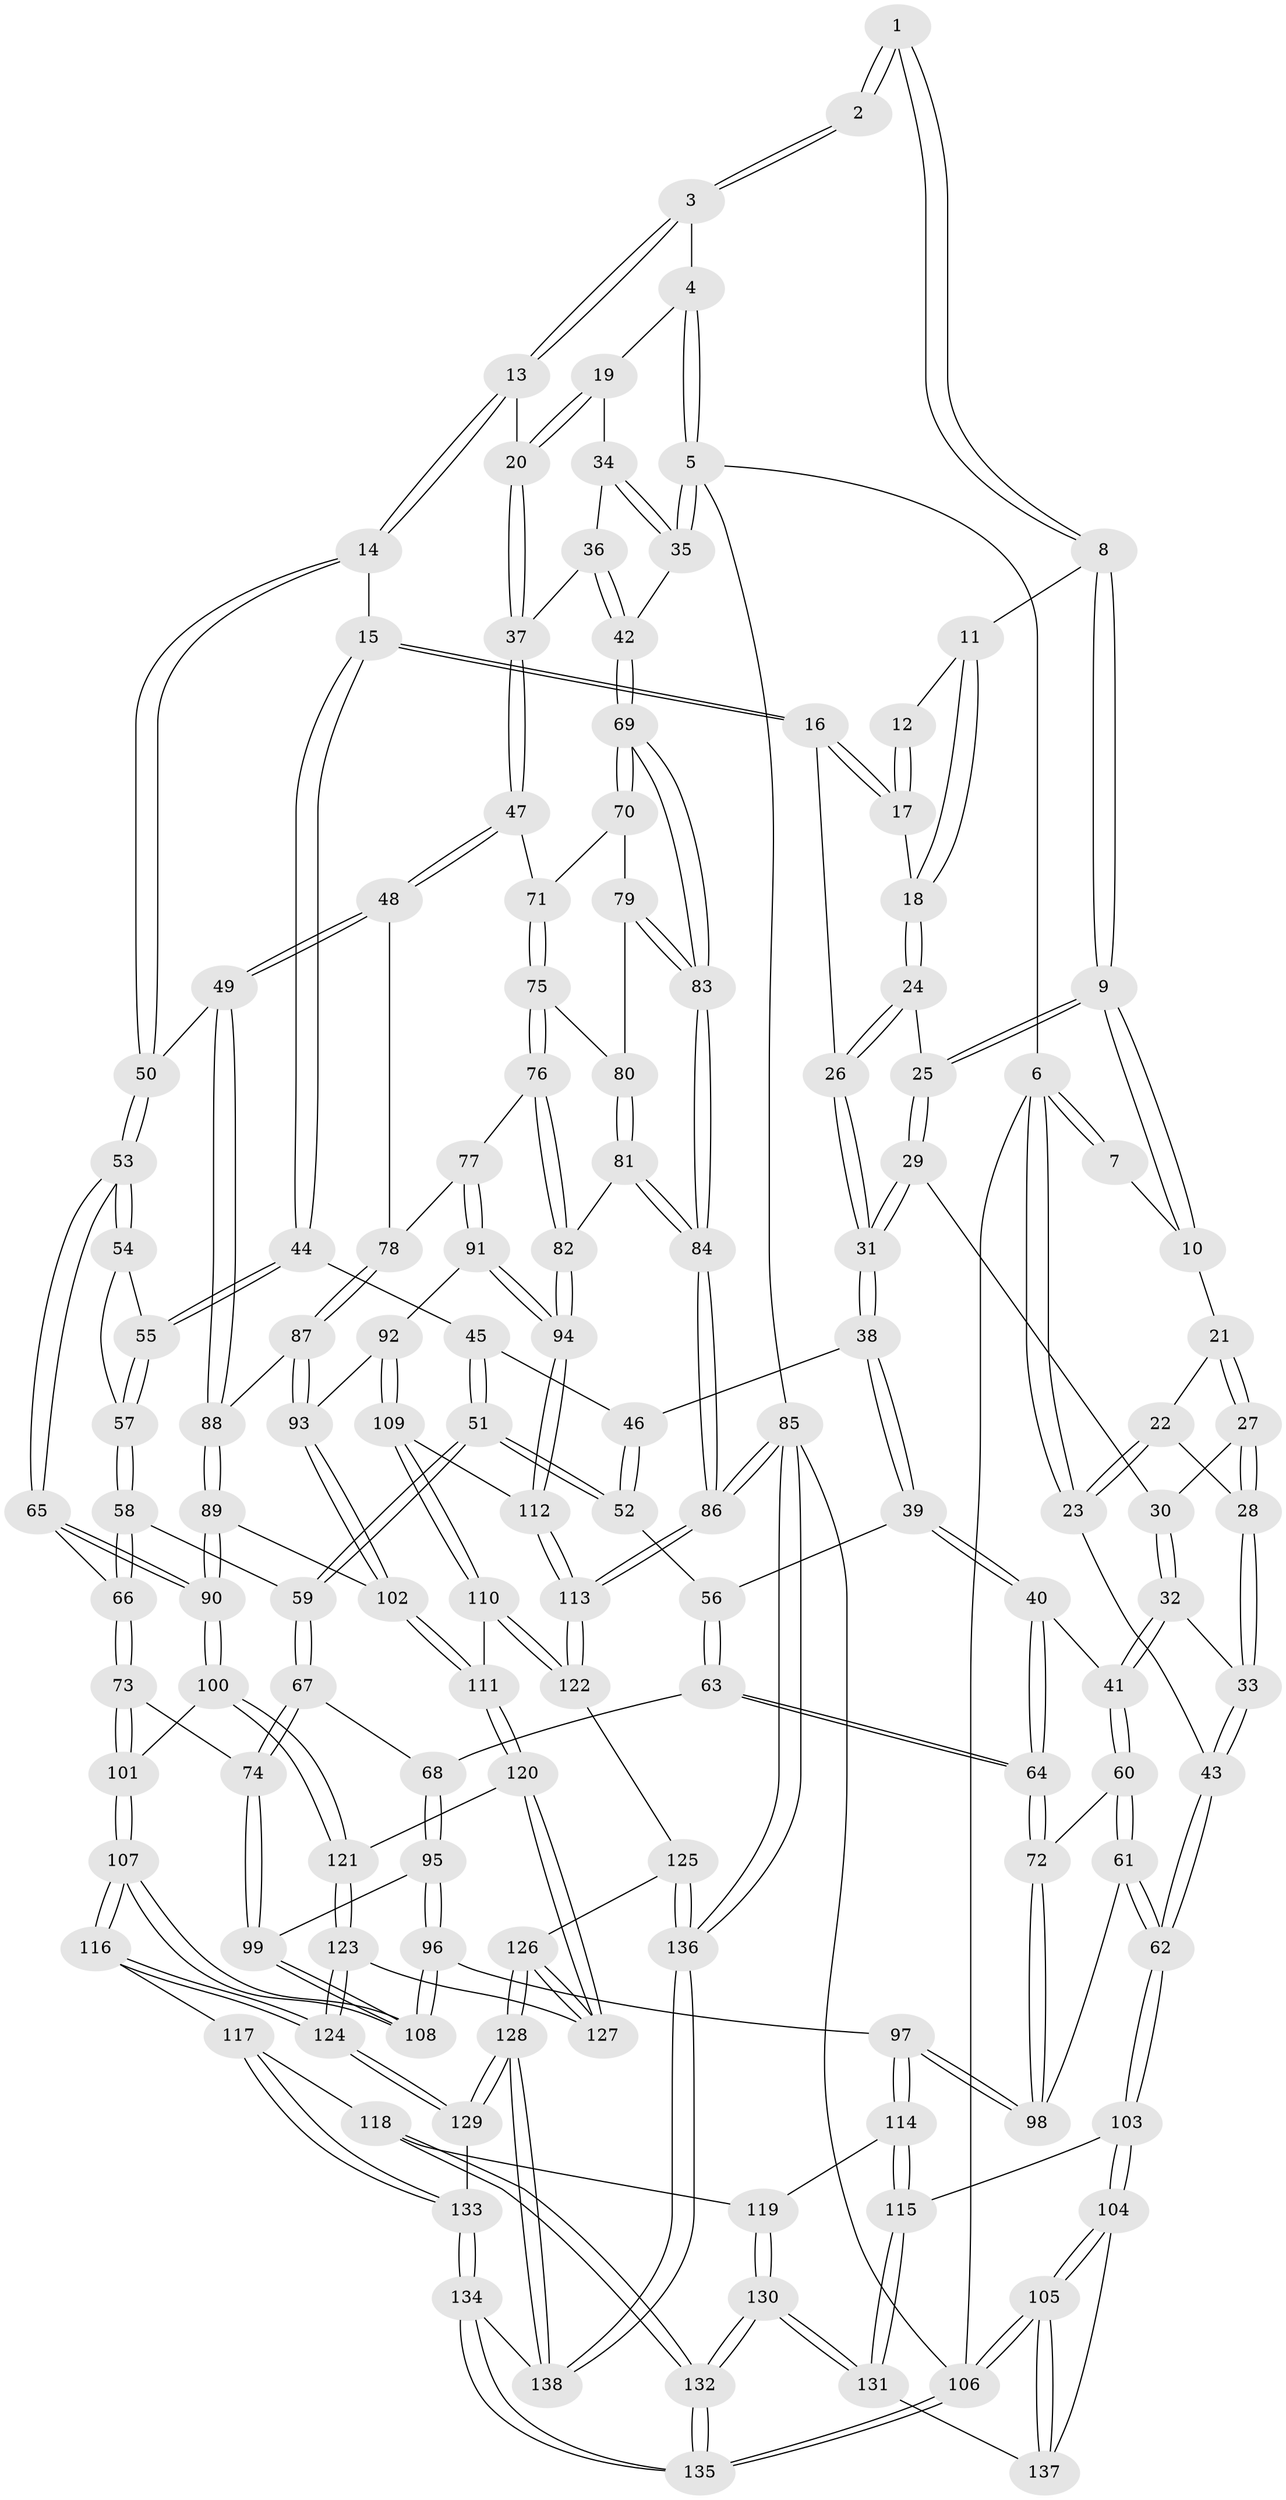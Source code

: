 // Generated by graph-tools (version 1.1) at 2025/03/03/09/25 03:03:14]
// undirected, 138 vertices, 342 edges
graph export_dot {
graph [start="1"]
  node [color=gray90,style=filled];
  1 [pos="+0.25530135048654296+0"];
  2 [pos="+0.5210650893741565+0"];
  3 [pos="+0.5988234066368276+0"];
  4 [pos="+0.7469784963010307+0"];
  5 [pos="+1+0"];
  6 [pos="+0+0"];
  7 [pos="+0.014585709036258311+0"];
  8 [pos="+0.26034328683600283+0"];
  9 [pos="+0.22818526838245437+0.04899820774303516"];
  10 [pos="+0.0976842506499093+0.0352920528742887"];
  11 [pos="+0.3426683235302566+0.027082978903498173"];
  12 [pos="+0.410058554461292+0.018018931593158736"];
  13 [pos="+0.5631741469068879+0.1389250746616469"];
  14 [pos="+0.5450776590090327+0.15312788082707796"];
  15 [pos="+0.5255797290078318+0.15916656446371402"];
  16 [pos="+0.5086977248149168+0.1534745080820324"];
  17 [pos="+0.4118793524377048+0.05511751188579287"];
  18 [pos="+0.35574625829558665+0.04988014997477416"];
  19 [pos="+0.7766953914538438+0.11677049228181055"];
  20 [pos="+0.6948451712792406+0.18050958009125104"];
  21 [pos="+0.08892117706930891+0.05755988819604413"];
  22 [pos="+0.036375870726661555+0.04683998012037031"];
  23 [pos="+0+0"];
  24 [pos="+0.35284348596976745+0.09259524201398536"];
  25 [pos="+0.2268309387473062+0.08171028114755907"];
  26 [pos="+0.37785597185986386+0.1397710037762255"];
  27 [pos="+0.09257784477077402+0.11073684137900304"];
  28 [pos="+0.032515927940031504+0.16095363098284265"];
  29 [pos="+0.22000521683079763+0.10854738489951875"];
  30 [pos="+0.1789026489380354+0.11575545146268233"];
  31 [pos="+0.26164577968546243+0.20397123485814542"];
  32 [pos="+0.07052972924433434+0.27433595890893553"];
  33 [pos="+0+0.2327624103840221"];
  34 [pos="+0.8192946044450751+0.12002762060921314"];
  35 [pos="+1+0.05424054360723626"];
  36 [pos="+0.8424715340437141+0.21872622376102208"];
  37 [pos="+0.7628280067009546+0.3046295963413056"];
  38 [pos="+0.2603924080746531+0.21566304724347635"];
  39 [pos="+0.19357807716290043+0.2916894542873714"];
  40 [pos="+0.14689080097447835+0.3074189568584058"];
  41 [pos="+0.12382499526178682+0.3038256970394571"];
  42 [pos="+1+0.07622628411838424"];
  43 [pos="+0+0.2406540000378926"];
  44 [pos="+0.4723262155594332+0.22889315157361267"];
  45 [pos="+0.39136266791708496+0.25843297306525986"];
  46 [pos="+0.301656768213267+0.23946462728821366"];
  47 [pos="+0.7681031876247729+0.3273635134754057"];
  48 [pos="+0.698805654982007+0.37882770518127395"];
  49 [pos="+0.6287674993505133+0.41354464468235536"];
  50 [pos="+0.6029307154869629+0.4081878202031167"];
  51 [pos="+0.36742734435963315+0.3723668152142719"];
  52 [pos="+0.3527072283176514+0.3637779848685263"];
  53 [pos="+0.5481588578088367+0.4260941229145623"];
  54 [pos="+0.4809847575061876+0.34877022620963527"];
  55 [pos="+0.4718128360159188+0.2359377642271531"];
  56 [pos="+0.25621221137064526+0.3497408164083998"];
  57 [pos="+0.39806185055785714+0.3627358121717844"];
  58 [pos="+0.37552821801419634+0.37366620880985024"];
  59 [pos="+0.36775336029409916+0.37281179407680176"];
  60 [pos="+0.060502710470003336+0.4448668758631384"];
  61 [pos="+0+0.5225993723560912"];
  62 [pos="+0+0.5838691616043628"];
  63 [pos="+0.2702347270029049+0.46857428294837533"];
  64 [pos="+0.18594100325877985+0.4803930257996263"];
  65 [pos="+0.512093410765363+0.4621032193209232"];
  66 [pos="+0.4788231239013264+0.46321009674386426"];
  67 [pos="+0.31902471104781954+0.47698079472440547"];
  68 [pos="+0.2979426276918243+0.4777101129091425"];
  69 [pos="+1+0.10525218736777979"];
  70 [pos="+0.8276475472750306+0.3525577263667245"];
  71 [pos="+0.8244279897678761+0.3541809266201198"];
  72 [pos="+0.18161700094548058+0.48541848761914363"];
  73 [pos="+0.3751796674724785+0.5194717482719446"];
  74 [pos="+0.3701585975469715+0.5179524999091972"];
  75 [pos="+0.8317347631289672+0.3716507297454407"];
  76 [pos="+0.8221477020172699+0.46321617766552514"];
  77 [pos="+0.7944583620521793+0.49663247148030254"];
  78 [pos="+0.7562541129503114+0.48774459402188075"];
  79 [pos="+1+0.3978426806566994"];
  80 [pos="+0.9091677585478725+0.4282019017662687"];
  81 [pos="+0.9477080547494596+0.5525866041201897"];
  82 [pos="+0.9271796415308308+0.5648812273220561"];
  83 [pos="+1+0.3725464664658764"];
  84 [pos="+1+0.5213810910015756"];
  85 [pos="+1+1"];
  86 [pos="+1+0.9087695186402218"];
  87 [pos="+0.7033433319431254+0.5187948916284251"];
  88 [pos="+0.6442216462676723+0.4580342852554644"];
  89 [pos="+0.6069267105467507+0.6202807560644992"];
  90 [pos="+0.5310956490658074+0.628208640564331"];
  91 [pos="+0.7907378995021155+0.5479711244695407"];
  92 [pos="+0.7543155555218891+0.5810798544734894"];
  93 [pos="+0.72327403510451+0.5766092506248407"];
  94 [pos="+0.9192878464632033+0.5740732263970999"];
  95 [pos="+0.2683663290396773+0.5715964216840718"];
  96 [pos="+0.17651853675545473+0.6033253801352728"];
  97 [pos="+0.1692572152798433+0.6031083608281679"];
  98 [pos="+0.1736225917682569+0.5087423262212366"];
  99 [pos="+0.3095992836664079+0.599906581061902"];
  100 [pos="+0.49102438340783605+0.665243376678376"];
  101 [pos="+0.45169956729681704+0.6697286177855098"];
  102 [pos="+0.6442126899138104+0.6321591568480215"];
  103 [pos="+0+0.7041208898182673"];
  104 [pos="+0+0.742990619392217"];
  105 [pos="+0+0.8998466355463597"];
  106 [pos="+0+1"];
  107 [pos="+0.36272566849847876+0.7284759293134411"];
  108 [pos="+0.31870961575211154+0.6638119455586586"];
  109 [pos="+0.8193221971313214+0.687183394306706"];
  110 [pos="+0.7746269973642486+0.746825235125747"];
  111 [pos="+0.7082220614510661+0.7453285224421966"];
  112 [pos="+0.8881019676742992+0.6607434392604359"];
  113 [pos="+1+0.8442437256585549"];
  114 [pos="+0.054554702300661576+0.7308460114319638"];
  115 [pos="+0+0.7185715927225681"];
  116 [pos="+0.34716704449710195+0.7579694854537505"];
  117 [pos="+0.2650404694054025+0.8167297279630827"];
  118 [pos="+0.22968367171731802+0.814253460484136"];
  119 [pos="+0.12900704087520543+0.7798874006035578"];
  120 [pos="+0.6744401153998852+0.7754949961340122"];
  121 [pos="+0.5397015755652499+0.7454603650250242"];
  122 [pos="+0.84432057889668+0.8694822414832084"];
  123 [pos="+0.5310034135108682+0.8332265360350993"];
  124 [pos="+0.48665497087229154+0.8798854996317526"];
  125 [pos="+0.8267115361648244+0.8952098633709944"];
  126 [pos="+0.6971339609103129+1"];
  127 [pos="+0.6490403931292539+0.8552937297456489"];
  128 [pos="+0.6822476624674075+1"];
  129 [pos="+0.4869496670610523+0.8986556958969273"];
  130 [pos="+0.1031515883625593+1"];
  131 [pos="+0.09317586222553913+0.9983348975122126"];
  132 [pos="+0.1425232851697805+1"];
  133 [pos="+0.3399035968124764+0.989340711180199"];
  134 [pos="+0.31848348394736575+1"];
  135 [pos="+0.17710160970195601+1"];
  136 [pos="+1+1"];
  137 [pos="+0.05996159638262891+0.989445953331747"];
  138 [pos="+0.6837906514023118+1"];
  1 -- 2;
  1 -- 2;
  1 -- 8;
  1 -- 8;
  2 -- 3;
  2 -- 3;
  3 -- 4;
  3 -- 13;
  3 -- 13;
  4 -- 5;
  4 -- 5;
  4 -- 19;
  5 -- 6;
  5 -- 35;
  5 -- 35;
  5 -- 85;
  6 -- 7;
  6 -- 7;
  6 -- 23;
  6 -- 23;
  6 -- 106;
  7 -- 10;
  8 -- 9;
  8 -- 9;
  8 -- 11;
  9 -- 10;
  9 -- 10;
  9 -- 25;
  9 -- 25;
  10 -- 21;
  11 -- 12;
  11 -- 18;
  11 -- 18;
  12 -- 17;
  12 -- 17;
  13 -- 14;
  13 -- 14;
  13 -- 20;
  14 -- 15;
  14 -- 50;
  14 -- 50;
  15 -- 16;
  15 -- 16;
  15 -- 44;
  15 -- 44;
  16 -- 17;
  16 -- 17;
  16 -- 26;
  17 -- 18;
  18 -- 24;
  18 -- 24;
  19 -- 20;
  19 -- 20;
  19 -- 34;
  20 -- 37;
  20 -- 37;
  21 -- 22;
  21 -- 27;
  21 -- 27;
  22 -- 23;
  22 -- 23;
  22 -- 28;
  23 -- 43;
  24 -- 25;
  24 -- 26;
  24 -- 26;
  25 -- 29;
  25 -- 29;
  26 -- 31;
  26 -- 31;
  27 -- 28;
  27 -- 28;
  27 -- 30;
  28 -- 33;
  28 -- 33;
  29 -- 30;
  29 -- 31;
  29 -- 31;
  30 -- 32;
  30 -- 32;
  31 -- 38;
  31 -- 38;
  32 -- 33;
  32 -- 41;
  32 -- 41;
  33 -- 43;
  33 -- 43;
  34 -- 35;
  34 -- 35;
  34 -- 36;
  35 -- 42;
  36 -- 37;
  36 -- 42;
  36 -- 42;
  37 -- 47;
  37 -- 47;
  38 -- 39;
  38 -- 39;
  38 -- 46;
  39 -- 40;
  39 -- 40;
  39 -- 56;
  40 -- 41;
  40 -- 64;
  40 -- 64;
  41 -- 60;
  41 -- 60;
  42 -- 69;
  42 -- 69;
  43 -- 62;
  43 -- 62;
  44 -- 45;
  44 -- 55;
  44 -- 55;
  45 -- 46;
  45 -- 51;
  45 -- 51;
  46 -- 52;
  46 -- 52;
  47 -- 48;
  47 -- 48;
  47 -- 71;
  48 -- 49;
  48 -- 49;
  48 -- 78;
  49 -- 50;
  49 -- 88;
  49 -- 88;
  50 -- 53;
  50 -- 53;
  51 -- 52;
  51 -- 52;
  51 -- 59;
  51 -- 59;
  52 -- 56;
  53 -- 54;
  53 -- 54;
  53 -- 65;
  53 -- 65;
  54 -- 55;
  54 -- 57;
  55 -- 57;
  55 -- 57;
  56 -- 63;
  56 -- 63;
  57 -- 58;
  57 -- 58;
  58 -- 59;
  58 -- 66;
  58 -- 66;
  59 -- 67;
  59 -- 67;
  60 -- 61;
  60 -- 61;
  60 -- 72;
  61 -- 62;
  61 -- 62;
  61 -- 98;
  62 -- 103;
  62 -- 103;
  63 -- 64;
  63 -- 64;
  63 -- 68;
  64 -- 72;
  64 -- 72;
  65 -- 66;
  65 -- 90;
  65 -- 90;
  66 -- 73;
  66 -- 73;
  67 -- 68;
  67 -- 74;
  67 -- 74;
  68 -- 95;
  68 -- 95;
  69 -- 70;
  69 -- 70;
  69 -- 83;
  69 -- 83;
  70 -- 71;
  70 -- 79;
  71 -- 75;
  71 -- 75;
  72 -- 98;
  72 -- 98;
  73 -- 74;
  73 -- 101;
  73 -- 101;
  74 -- 99;
  74 -- 99;
  75 -- 76;
  75 -- 76;
  75 -- 80;
  76 -- 77;
  76 -- 82;
  76 -- 82;
  77 -- 78;
  77 -- 91;
  77 -- 91;
  78 -- 87;
  78 -- 87;
  79 -- 80;
  79 -- 83;
  79 -- 83;
  80 -- 81;
  80 -- 81;
  81 -- 82;
  81 -- 84;
  81 -- 84;
  82 -- 94;
  82 -- 94;
  83 -- 84;
  83 -- 84;
  84 -- 86;
  84 -- 86;
  85 -- 86;
  85 -- 86;
  85 -- 136;
  85 -- 136;
  85 -- 106;
  86 -- 113;
  86 -- 113;
  87 -- 88;
  87 -- 93;
  87 -- 93;
  88 -- 89;
  88 -- 89;
  89 -- 90;
  89 -- 90;
  89 -- 102;
  90 -- 100;
  90 -- 100;
  91 -- 92;
  91 -- 94;
  91 -- 94;
  92 -- 93;
  92 -- 109;
  92 -- 109;
  93 -- 102;
  93 -- 102;
  94 -- 112;
  94 -- 112;
  95 -- 96;
  95 -- 96;
  95 -- 99;
  96 -- 97;
  96 -- 108;
  96 -- 108;
  97 -- 98;
  97 -- 98;
  97 -- 114;
  97 -- 114;
  99 -- 108;
  99 -- 108;
  100 -- 101;
  100 -- 121;
  100 -- 121;
  101 -- 107;
  101 -- 107;
  102 -- 111;
  102 -- 111;
  103 -- 104;
  103 -- 104;
  103 -- 115;
  104 -- 105;
  104 -- 105;
  104 -- 137;
  105 -- 106;
  105 -- 106;
  105 -- 137;
  105 -- 137;
  106 -- 135;
  106 -- 135;
  107 -- 108;
  107 -- 108;
  107 -- 116;
  107 -- 116;
  109 -- 110;
  109 -- 110;
  109 -- 112;
  110 -- 111;
  110 -- 122;
  110 -- 122;
  111 -- 120;
  111 -- 120;
  112 -- 113;
  112 -- 113;
  113 -- 122;
  113 -- 122;
  114 -- 115;
  114 -- 115;
  114 -- 119;
  115 -- 131;
  115 -- 131;
  116 -- 117;
  116 -- 124;
  116 -- 124;
  117 -- 118;
  117 -- 133;
  117 -- 133;
  118 -- 119;
  118 -- 132;
  118 -- 132;
  119 -- 130;
  119 -- 130;
  120 -- 121;
  120 -- 127;
  120 -- 127;
  121 -- 123;
  121 -- 123;
  122 -- 125;
  123 -- 124;
  123 -- 124;
  123 -- 127;
  124 -- 129;
  124 -- 129;
  125 -- 126;
  125 -- 136;
  125 -- 136;
  126 -- 127;
  126 -- 127;
  126 -- 128;
  126 -- 128;
  128 -- 129;
  128 -- 129;
  128 -- 138;
  128 -- 138;
  129 -- 133;
  130 -- 131;
  130 -- 131;
  130 -- 132;
  130 -- 132;
  131 -- 137;
  132 -- 135;
  132 -- 135;
  133 -- 134;
  133 -- 134;
  134 -- 135;
  134 -- 135;
  134 -- 138;
  136 -- 138;
  136 -- 138;
}

